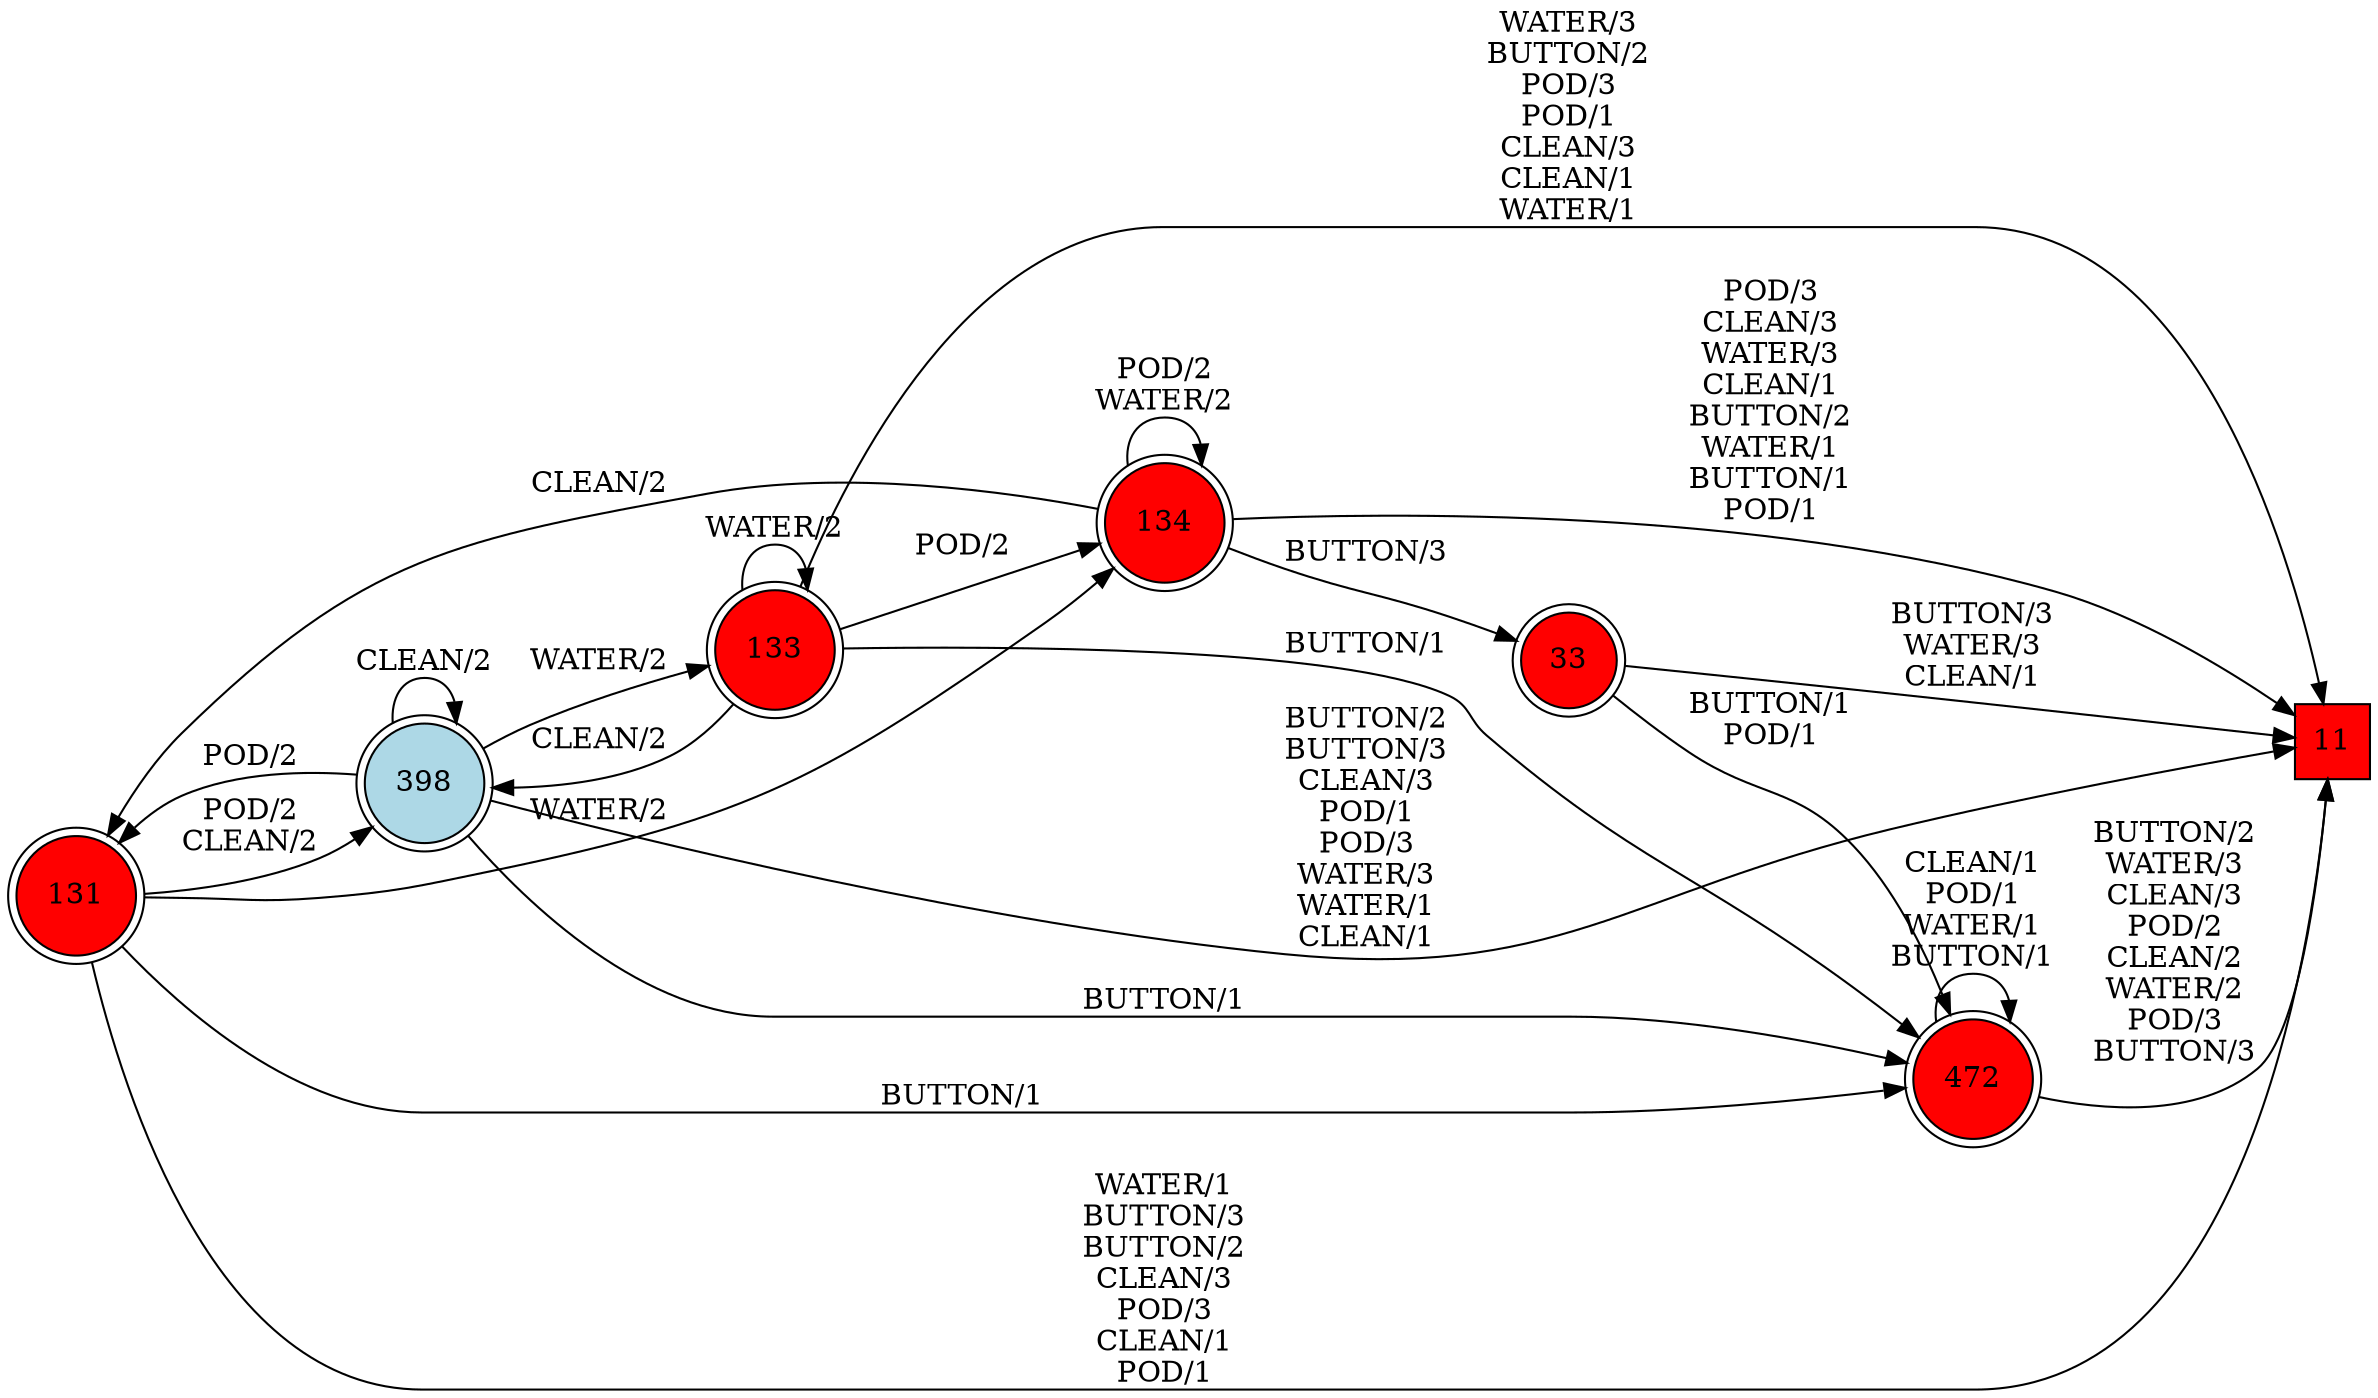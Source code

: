 digraph G {
  rankdir=LR;
  node [shape=circle, style=filled, fillcolor=white];
  "11" [fillcolor=red, shape=square];
  "33" [fillcolor=red, shape=doublecircle];
  "131" [fillcolor=red, shape=doublecircle];
  "133" [fillcolor=red, shape=doublecircle];
  "134" [fillcolor=red, shape=doublecircle];
  "398" [isInitial=True, fillcolor=lightblue, shape=doublecircle];
  "472" [fillcolor=red, shape=doublecircle];
  "33" -> "11" [label="BUTTON/3\nWATER/3\nCLEAN/1"];
  "33" -> "472" [label="BUTTON/1\nPOD/1"];
  "131" -> "11" [label="WATER/1\nBUTTON/3\nBUTTON/2\nCLEAN/3\nPOD/3\nCLEAN/1\nPOD/1"];
  "131" -> "398" [label="POD/2\nCLEAN/2"];
  "131" -> "134" [label="WATER/2"];
  "131" -> "472" [label="BUTTON/1"];
  "133" -> "134" [label="POD/2"];
  "133" -> "11" [label="WATER/3\nBUTTON/2\nPOD/3\nPOD/1\nCLEAN/3\nCLEAN/1\nWATER/1"];
  "133" -> "133" [label="WATER/2"];
  "133" -> "398" [label="CLEAN/2"];
  "133" -> "472" [label="BUTTON/1"];
  "134" -> "11" [label="POD/3\nCLEAN/3\nWATER/3\nCLEAN/1\nBUTTON/2\nWATER/1\nBUTTON/1\nPOD/1"];
  "134" -> "33" [label="BUTTON/3"];
  "134" -> "131" [label="CLEAN/2"];
  "134" -> "134" [label="POD/2\nWATER/2"];
  "398" -> "11" [label="BUTTON/2\nBUTTON/3\nCLEAN/3\nPOD/1\nPOD/3\nWATER/3\nWATER/1\nCLEAN/1"];
  "398" -> "398" [label="CLEAN/2"];
  "398" -> "131" [label="POD/2"];
  "398" -> "133" [label="WATER/2"];
  "398" -> "472" [label="BUTTON/1"];
  "472" -> "11" [label="BUTTON/2\nWATER/3\nCLEAN/3\nPOD/2\nCLEAN/2\nWATER/2\nPOD/3\nBUTTON/3"];
  "472" -> "472" [label="CLEAN/1\nPOD/1\nWATER/1\nBUTTON/1"];
}